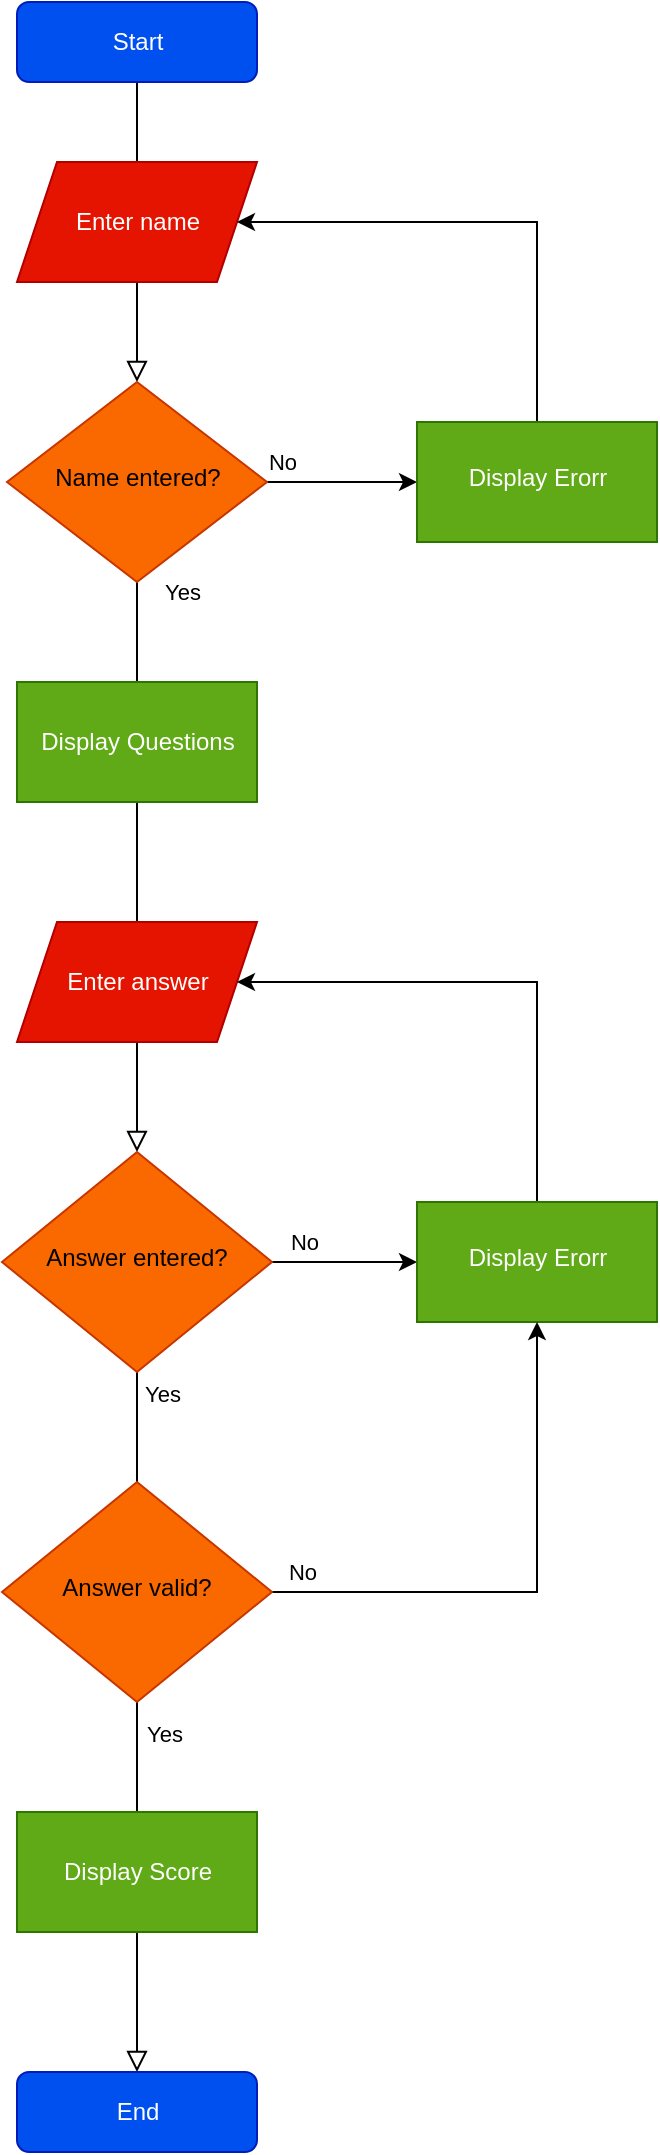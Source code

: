 <mxfile version="24.8.2">
  <diagram id="C5RBs43oDa-KdzZeNtuy" name="Page-1">
    <mxGraphModel dx="1064" dy="674" grid="1" gridSize="10" guides="1" tooltips="1" connect="1" arrows="1" fold="1" page="1" pageScale="1" pageWidth="827" pageHeight="1169" math="0" shadow="0">
      <root>
        <mxCell id="WIyWlLk6GJQsqaUBKTNV-0" />
        <mxCell id="WIyWlLk6GJQsqaUBKTNV-1" parent="WIyWlLk6GJQsqaUBKTNV-0" />
        <mxCell id="WIyWlLk6GJQsqaUBKTNV-2" value="" style="rounded=0;html=1;jettySize=auto;orthogonalLoop=1;fontSize=11;endArrow=block;endFill=0;endSize=8;strokeWidth=1;shadow=0;labelBackgroundColor=none;edgeStyle=orthogonalEdgeStyle;" parent="WIyWlLk6GJQsqaUBKTNV-1" source="WIyWlLk6GJQsqaUBKTNV-3" target="WIyWlLk6GJQsqaUBKTNV-6" edge="1">
          <mxGeometry relative="1" as="geometry" />
        </mxCell>
        <mxCell id="WIyWlLk6GJQsqaUBKTNV-3" value="Start" style="rounded=1;whiteSpace=wrap;html=1;fontSize=12;glass=0;strokeWidth=1;shadow=0;fillColor=#0050ef;strokeColor=#001DBC;fontColor=#ffffff;" parent="WIyWlLk6GJQsqaUBKTNV-1" vertex="1">
          <mxGeometry x="357.5" y="65" width="120" height="40" as="geometry" />
        </mxCell>
        <mxCell id="WIyWlLk6GJQsqaUBKTNV-4" value="Yes" style="rounded=0;html=1;jettySize=auto;orthogonalLoop=1;fontSize=11;endArrow=block;endFill=0;endSize=8;strokeWidth=1;shadow=0;labelBackgroundColor=none;edgeStyle=orthogonalEdgeStyle;" parent="WIyWlLk6GJQsqaUBKTNV-1" source="WIyWlLk6GJQsqaUBKTNV-6" target="WIyWlLk6GJQsqaUBKTNV-10" edge="1">
          <mxGeometry x="-0.965" y="23" relative="1" as="geometry">
            <mxPoint x="-1" as="offset" />
          </mxGeometry>
        </mxCell>
        <mxCell id="YYH3fKewg2bf2O9j_7e5-5" value="" style="edgeStyle=orthogonalEdgeStyle;rounded=0;orthogonalLoop=1;jettySize=auto;html=1;" edge="1" parent="WIyWlLk6GJQsqaUBKTNV-1" source="WIyWlLk6GJQsqaUBKTNV-6" target="YYH3fKewg2bf2O9j_7e5-4">
          <mxGeometry relative="1" as="geometry" />
        </mxCell>
        <mxCell id="YYH3fKewg2bf2O9j_7e5-6" value="No" style="edgeLabel;html=1;align=center;verticalAlign=middle;resizable=0;points=[];" vertex="1" connectable="0" parent="YYH3fKewg2bf2O9j_7e5-5">
          <mxGeometry x="0.227" relative="1" as="geometry">
            <mxPoint x="-39" y="-10" as="offset" />
          </mxGeometry>
        </mxCell>
        <mxCell id="WIyWlLk6GJQsqaUBKTNV-6" value="Name entered?" style="rhombus;whiteSpace=wrap;html=1;shadow=0;fontFamily=Helvetica;fontSize=12;align=center;strokeWidth=1;spacing=6;spacingTop=-4;fillColor=#fa6800;strokeColor=#C73500;fontColor=#000000;" parent="WIyWlLk6GJQsqaUBKTNV-1" vertex="1">
          <mxGeometry x="352.5" y="255" width="130" height="100" as="geometry" />
        </mxCell>
        <mxCell id="WIyWlLk6GJQsqaUBKTNV-8" value="Yes" style="rounded=0;html=1;jettySize=auto;orthogonalLoop=1;fontSize=11;endArrow=block;endFill=0;endSize=8;strokeWidth=1;shadow=0;labelBackgroundColor=none;edgeStyle=orthogonalEdgeStyle;" parent="WIyWlLk6GJQsqaUBKTNV-1" source="WIyWlLk6GJQsqaUBKTNV-10" target="WIyWlLk6GJQsqaUBKTNV-11" edge="1">
          <mxGeometry x="-0.936" y="13" relative="1" as="geometry">
            <mxPoint x="-1" as="offset" />
          </mxGeometry>
        </mxCell>
        <mxCell id="YYH3fKewg2bf2O9j_7e5-107" value="Yes" style="edgeLabel;html=1;align=center;verticalAlign=middle;resizable=0;points=[];" vertex="1" connectable="0" parent="WIyWlLk6GJQsqaUBKTNV-8">
          <mxGeometry x="0.178" relative="1" as="geometry">
            <mxPoint x="13" y="-67" as="offset" />
          </mxGeometry>
        </mxCell>
        <mxCell id="YYH3fKewg2bf2O9j_7e5-110" value="Yes" style="edgeLabel;html=1;align=center;verticalAlign=middle;resizable=0;points=[];" vertex="1" connectable="0" parent="WIyWlLk6GJQsqaUBKTNV-8">
          <mxGeometry x="0.048" y="1" relative="1" as="geometry">
            <mxPoint x="12" y="-3" as="offset" />
          </mxGeometry>
        </mxCell>
        <mxCell id="YYH3fKewg2bf2O9j_7e5-12" value="" style="edgeStyle=orthogonalEdgeStyle;rounded=0;orthogonalLoop=1;jettySize=auto;html=1;" edge="1" parent="WIyWlLk6GJQsqaUBKTNV-1" source="WIyWlLk6GJQsqaUBKTNV-10" target="YYH3fKewg2bf2O9j_7e5-11">
          <mxGeometry relative="1" as="geometry" />
        </mxCell>
        <mxCell id="YYH3fKewg2bf2O9j_7e5-14" value="No" style="edgeLabel;html=1;align=center;verticalAlign=middle;resizable=0;points=[];" vertex="1" connectable="0" parent="YYH3fKewg2bf2O9j_7e5-12">
          <mxGeometry x="0.421" y="2" relative="1" as="geometry">
            <mxPoint x="-36" y="-8" as="offset" />
          </mxGeometry>
        </mxCell>
        <mxCell id="WIyWlLk6GJQsqaUBKTNV-10" value="Answer entered?" style="rhombus;whiteSpace=wrap;html=1;shadow=0;fontFamily=Helvetica;fontSize=12;align=center;strokeWidth=1;spacing=6;spacingTop=-4;fillColor=#fa6800;fontColor=#000000;strokeColor=#C73500;" parent="WIyWlLk6GJQsqaUBKTNV-1" vertex="1">
          <mxGeometry x="350" y="640" width="135" height="110" as="geometry" />
        </mxCell>
        <mxCell id="WIyWlLk6GJQsqaUBKTNV-11" value="End" style="rounded=1;whiteSpace=wrap;html=1;fontSize=12;glass=0;strokeWidth=1;shadow=0;fillColor=#0050ef;fontColor=#ffffff;strokeColor=#001DBC;" parent="WIyWlLk6GJQsqaUBKTNV-1" vertex="1">
          <mxGeometry x="357.5" y="1100" width="120" height="40" as="geometry" />
        </mxCell>
        <mxCell id="YYH3fKewg2bf2O9j_7e5-1" value="Enter name" style="shape=parallelogram;perimeter=parallelogramPerimeter;whiteSpace=wrap;html=1;fixedSize=1;fillColor=#e51400;strokeColor=#B20000;fontColor=#ffffff;" vertex="1" parent="WIyWlLk6GJQsqaUBKTNV-1">
          <mxGeometry x="357.5" y="145" width="120" height="60" as="geometry" />
        </mxCell>
        <mxCell id="YYH3fKewg2bf2O9j_7e5-7" style="edgeStyle=orthogonalEdgeStyle;rounded=0;orthogonalLoop=1;jettySize=auto;html=1;" edge="1" parent="WIyWlLk6GJQsqaUBKTNV-1" source="YYH3fKewg2bf2O9j_7e5-4" target="YYH3fKewg2bf2O9j_7e5-1">
          <mxGeometry relative="1" as="geometry">
            <mxPoint x="587.5" y="125" as="targetPoint" />
            <Array as="points">
              <mxPoint x="617.5" y="175" />
            </Array>
          </mxGeometry>
        </mxCell>
        <mxCell id="YYH3fKewg2bf2O9j_7e5-4" value="Display Erorr" style="whiteSpace=wrap;html=1;fillColor=#60a917;strokeColor=#2D7600;fontColor=#ffffff;shadow=0;strokeWidth=1;spacing=6;spacingTop=-4;" vertex="1" parent="WIyWlLk6GJQsqaUBKTNV-1">
          <mxGeometry x="557.5" y="275" width="120" height="60" as="geometry" />
        </mxCell>
        <mxCell id="YYH3fKewg2bf2O9j_7e5-8" value="Display Questions" style="rounded=0;whiteSpace=wrap;html=1;fillColor=#60a917;fontColor=#ffffff;strokeColor=#2D7600;" vertex="1" parent="WIyWlLk6GJQsqaUBKTNV-1">
          <mxGeometry x="357.5" y="405" width="120" height="60" as="geometry" />
        </mxCell>
        <mxCell id="YYH3fKewg2bf2O9j_7e5-9" value="Enter answer" style="shape=parallelogram;perimeter=parallelogramPerimeter;whiteSpace=wrap;html=1;fixedSize=1;fillColor=#e51400;fontColor=#ffffff;strokeColor=#B20000;" vertex="1" parent="WIyWlLk6GJQsqaUBKTNV-1">
          <mxGeometry x="357.5" y="525" width="120" height="60" as="geometry" />
        </mxCell>
        <mxCell id="YYH3fKewg2bf2O9j_7e5-13" style="edgeStyle=orthogonalEdgeStyle;rounded=0;orthogonalLoop=1;jettySize=auto;html=1;entryX=1;entryY=0.5;entryDx=0;entryDy=0;" edge="1" parent="WIyWlLk6GJQsqaUBKTNV-1" source="YYH3fKewg2bf2O9j_7e5-11" target="YYH3fKewg2bf2O9j_7e5-9">
          <mxGeometry relative="1" as="geometry">
            <mxPoint x="597.5" y="555" as="targetPoint" />
            <Array as="points">
              <mxPoint x="617.5" y="555" />
            </Array>
          </mxGeometry>
        </mxCell>
        <mxCell id="YYH3fKewg2bf2O9j_7e5-11" value="Display Erorr" style="whiteSpace=wrap;html=1;fillColor=#60a917;strokeColor=#2D7600;fontColor=#ffffff;shadow=0;strokeWidth=1;spacing=6;spacingTop=-4;" vertex="1" parent="WIyWlLk6GJQsqaUBKTNV-1">
          <mxGeometry x="557.5" y="665" width="120" height="60" as="geometry" />
        </mxCell>
        <mxCell id="YYH3fKewg2bf2O9j_7e5-101" style="edgeStyle=orthogonalEdgeStyle;rounded=0;orthogonalLoop=1;jettySize=auto;html=1;entryX=0.5;entryY=1;entryDx=0;entryDy=0;" edge="1" parent="WIyWlLk6GJQsqaUBKTNV-1" source="YYH3fKewg2bf2O9j_7e5-16" target="YYH3fKewg2bf2O9j_7e5-11">
          <mxGeometry relative="1" as="geometry" />
        </mxCell>
        <mxCell id="YYH3fKewg2bf2O9j_7e5-106" value="No" style="edgeLabel;html=1;align=center;verticalAlign=middle;resizable=0;points=[];" vertex="1" connectable="0" parent="YYH3fKewg2bf2O9j_7e5-101">
          <mxGeometry x="-0.775" y="2" relative="1" as="geometry">
            <mxPoint x="-15" y="-8" as="offset" />
          </mxGeometry>
        </mxCell>
        <mxCell id="YYH3fKewg2bf2O9j_7e5-16" value="Answer valid?" style="rhombus;whiteSpace=wrap;html=1;shadow=0;fontFamily=Helvetica;fontSize=12;align=center;strokeWidth=1;spacing=6;spacingTop=-4;fillColor=#fa6800;fontColor=#000000;strokeColor=#C73500;" vertex="1" parent="WIyWlLk6GJQsqaUBKTNV-1">
          <mxGeometry x="350" y="805" width="135" height="110" as="geometry" />
        </mxCell>
        <mxCell id="YYH3fKewg2bf2O9j_7e5-108" value="Display Score" style="rounded=0;whiteSpace=wrap;html=1;fillColor=#60a917;fontColor=#ffffff;strokeColor=#2D7600;" vertex="1" parent="WIyWlLk6GJQsqaUBKTNV-1">
          <mxGeometry x="357.5" y="970" width="120" height="60" as="geometry" />
        </mxCell>
      </root>
    </mxGraphModel>
  </diagram>
</mxfile>
